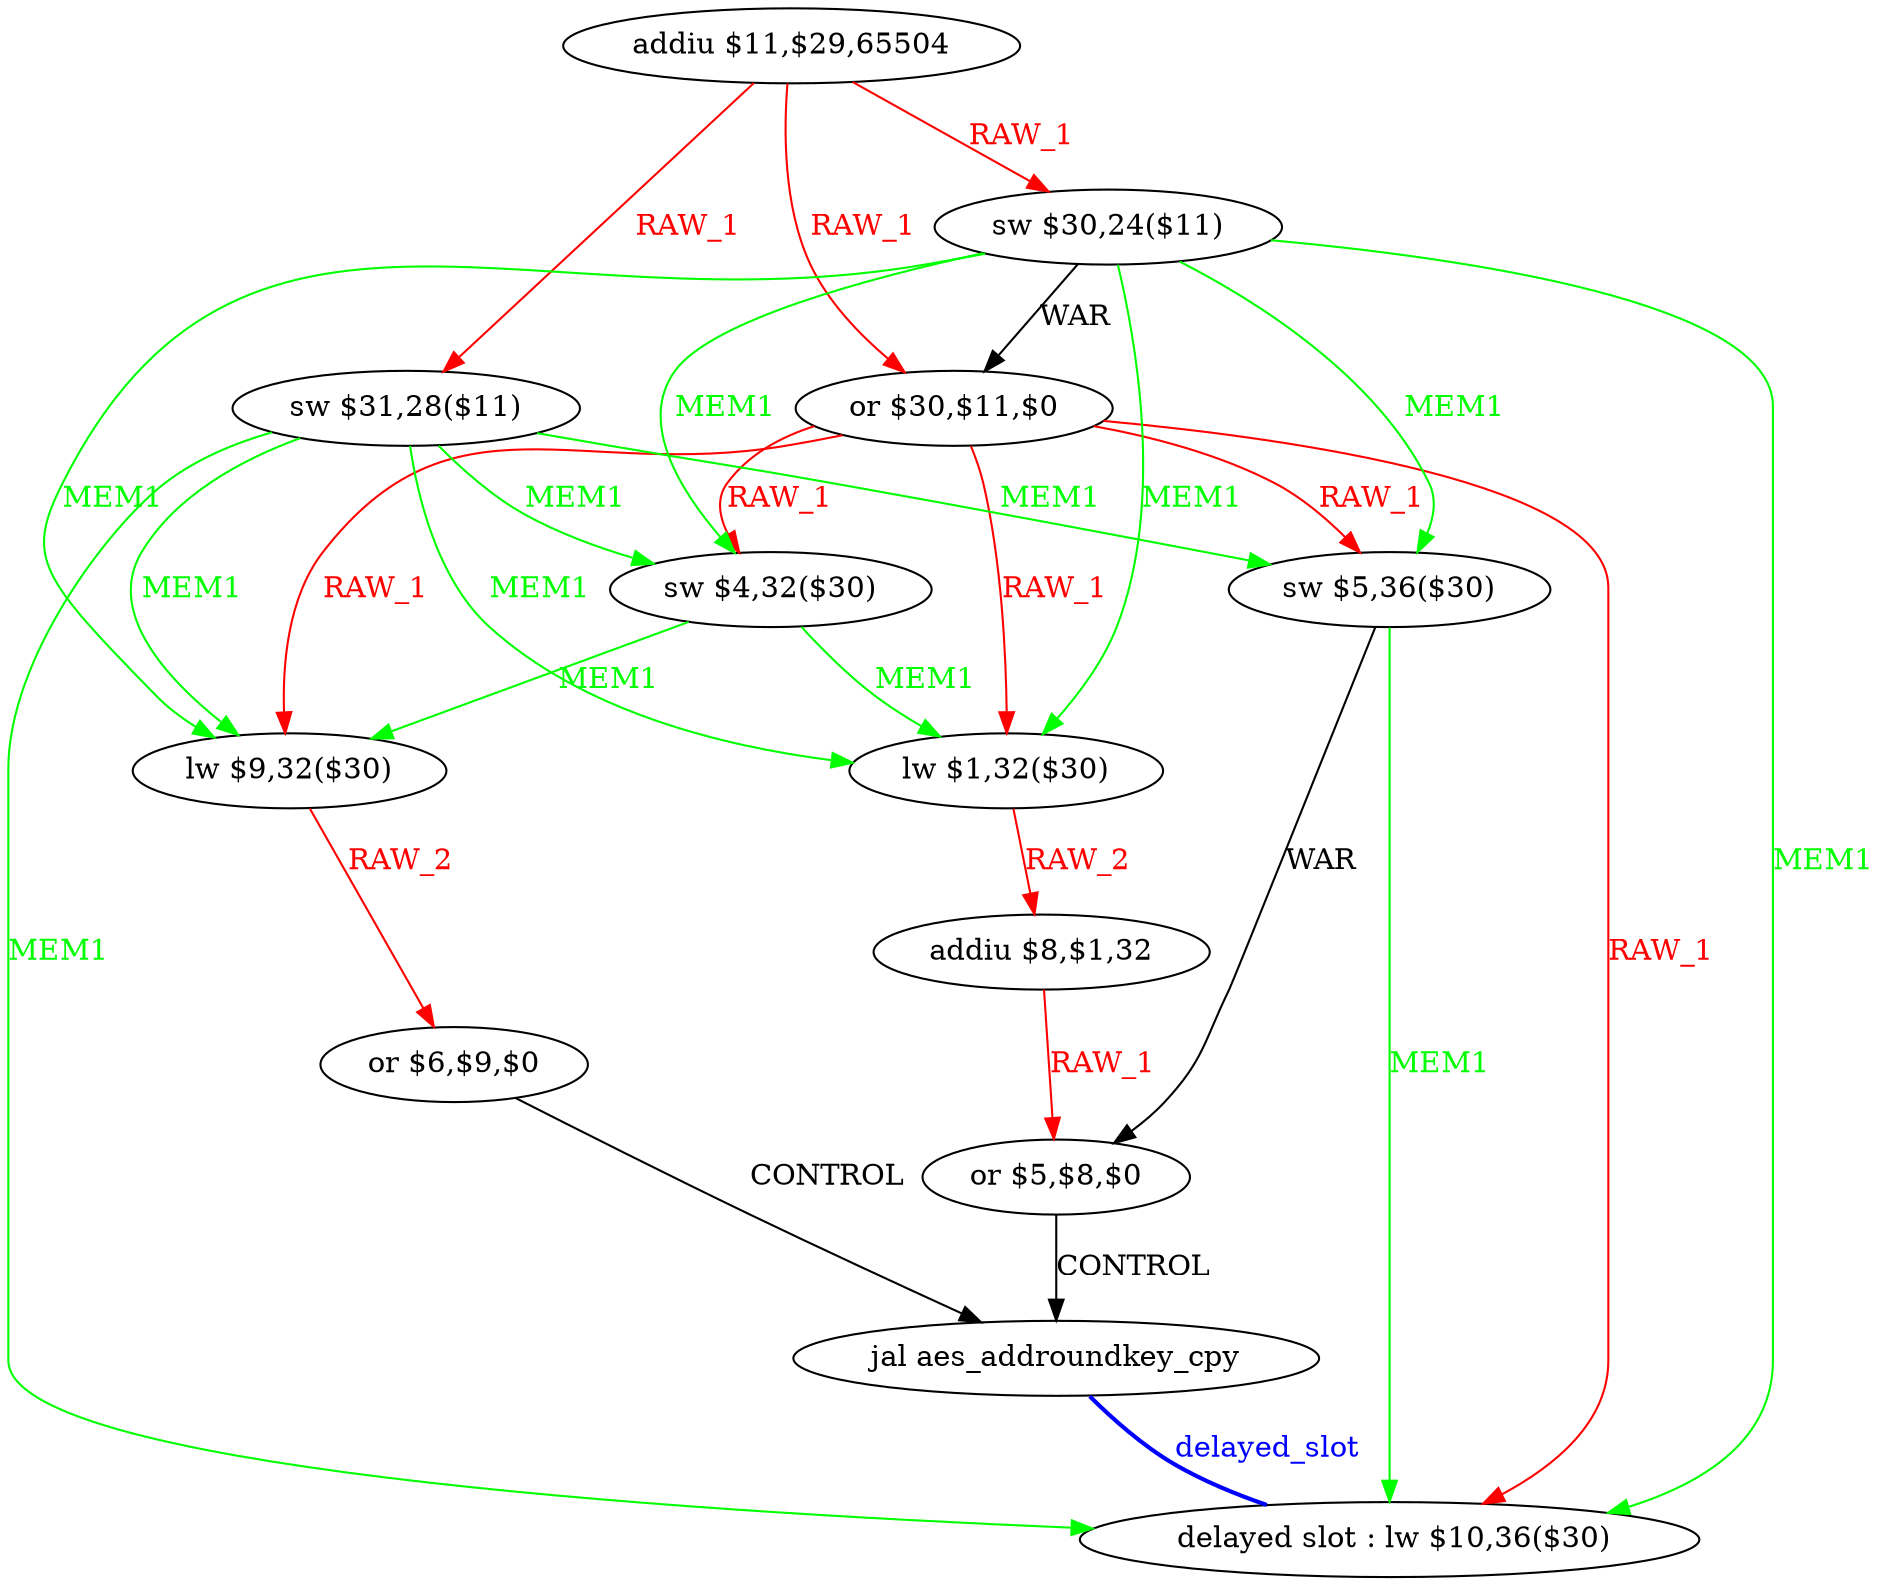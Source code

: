 digraph G1 {
node [shape = ellipse];
i12 [label = " delayed slot : lw $10,36($30)"] ;
i11 ->  i12 [style = bold, dir= none, fontcolor = blue, color = blue, label= "delayed_slot"];
i11 [label = "jal aes_addroundkey_cpy"] ;
i0 [label = "addiu $11,$29,65504"] ;
i0 ->  i3 [color = red, fontcolor = red, label= "RAW_1"];
i0 ->  i2 [color = red, fontcolor = red, label= "RAW_1"];
i0 ->  i1 [color = red, fontcolor = red, label= "RAW_1"];
i3 [label = "or $30,$11,$0"] ;
i3 ->  i12 [color = red, fontcolor = red, label= "RAW_1"];
i3 ->  i7 [color = red, fontcolor = red, label= "RAW_1"];
i3 ->  i6 [color = red, fontcolor = red, label= "RAW_1"];
i3 ->  i5 [color = red, fontcolor = red, label= "RAW_1"];
i3 ->  i4 [color = red, fontcolor = red, label= "RAW_1"];
i7 [label = "sw $5,36($30)"] ;
i7 ->  i12 [color = green, fontcolor = green, label= "MEM1"];
i7 ->  i9 [label= "WAR"];
i9 [label = "or $5,$8,$0"] ;
i9 ->  i11 [label= "CONTROL"];
i6 [label = "lw $9,32($30)"] ;
i6 ->  i10 [color = red, fontcolor = red, label= "RAW_2"];
i10 [label = "or $6,$9,$0"] ;
i10 ->  i11 [label= "CONTROL"];
i5 [label = "lw $1,32($30)"] ;
i5 ->  i8 [color = red, fontcolor = red, label= "RAW_2"];
i8 [label = "addiu $8,$1,32"] ;
i8 ->  i9 [color = red, fontcolor = red, label= "RAW_1"];
i4 [label = "sw $4,32($30)"] ;
i4 ->  i6 [color = green, fontcolor = green, label= "MEM1"];
i4 ->  i5 [color = green, fontcolor = green, label= "MEM1"];
i2 [label = "sw $31,28($11)"] ;
i2 ->  i12 [color = green, fontcolor = green, label= "MEM1"];
i2 ->  i7 [color = green, fontcolor = green, label= "MEM1"];
i2 ->  i6 [color = green, fontcolor = green, label= "MEM1"];
i2 ->  i5 [color = green, fontcolor = green, label= "MEM1"];
i2 ->  i4 [color = green, fontcolor = green, label= "MEM1"];
i1 [label = "sw $30,24($11)"] ;
i1 ->  i12 [color = green, fontcolor = green, label= "MEM1"];
i1 ->  i7 [color = green, fontcolor = green, label= "MEM1"];
i1 ->  i6 [color = green, fontcolor = green, label= "MEM1"];
i1 ->  i5 [color = green, fontcolor = green, label= "MEM1"];
i1 ->  i4 [color = green, fontcolor = green, label= "MEM1"];
i1 ->  i3 [label= "WAR"];
}
